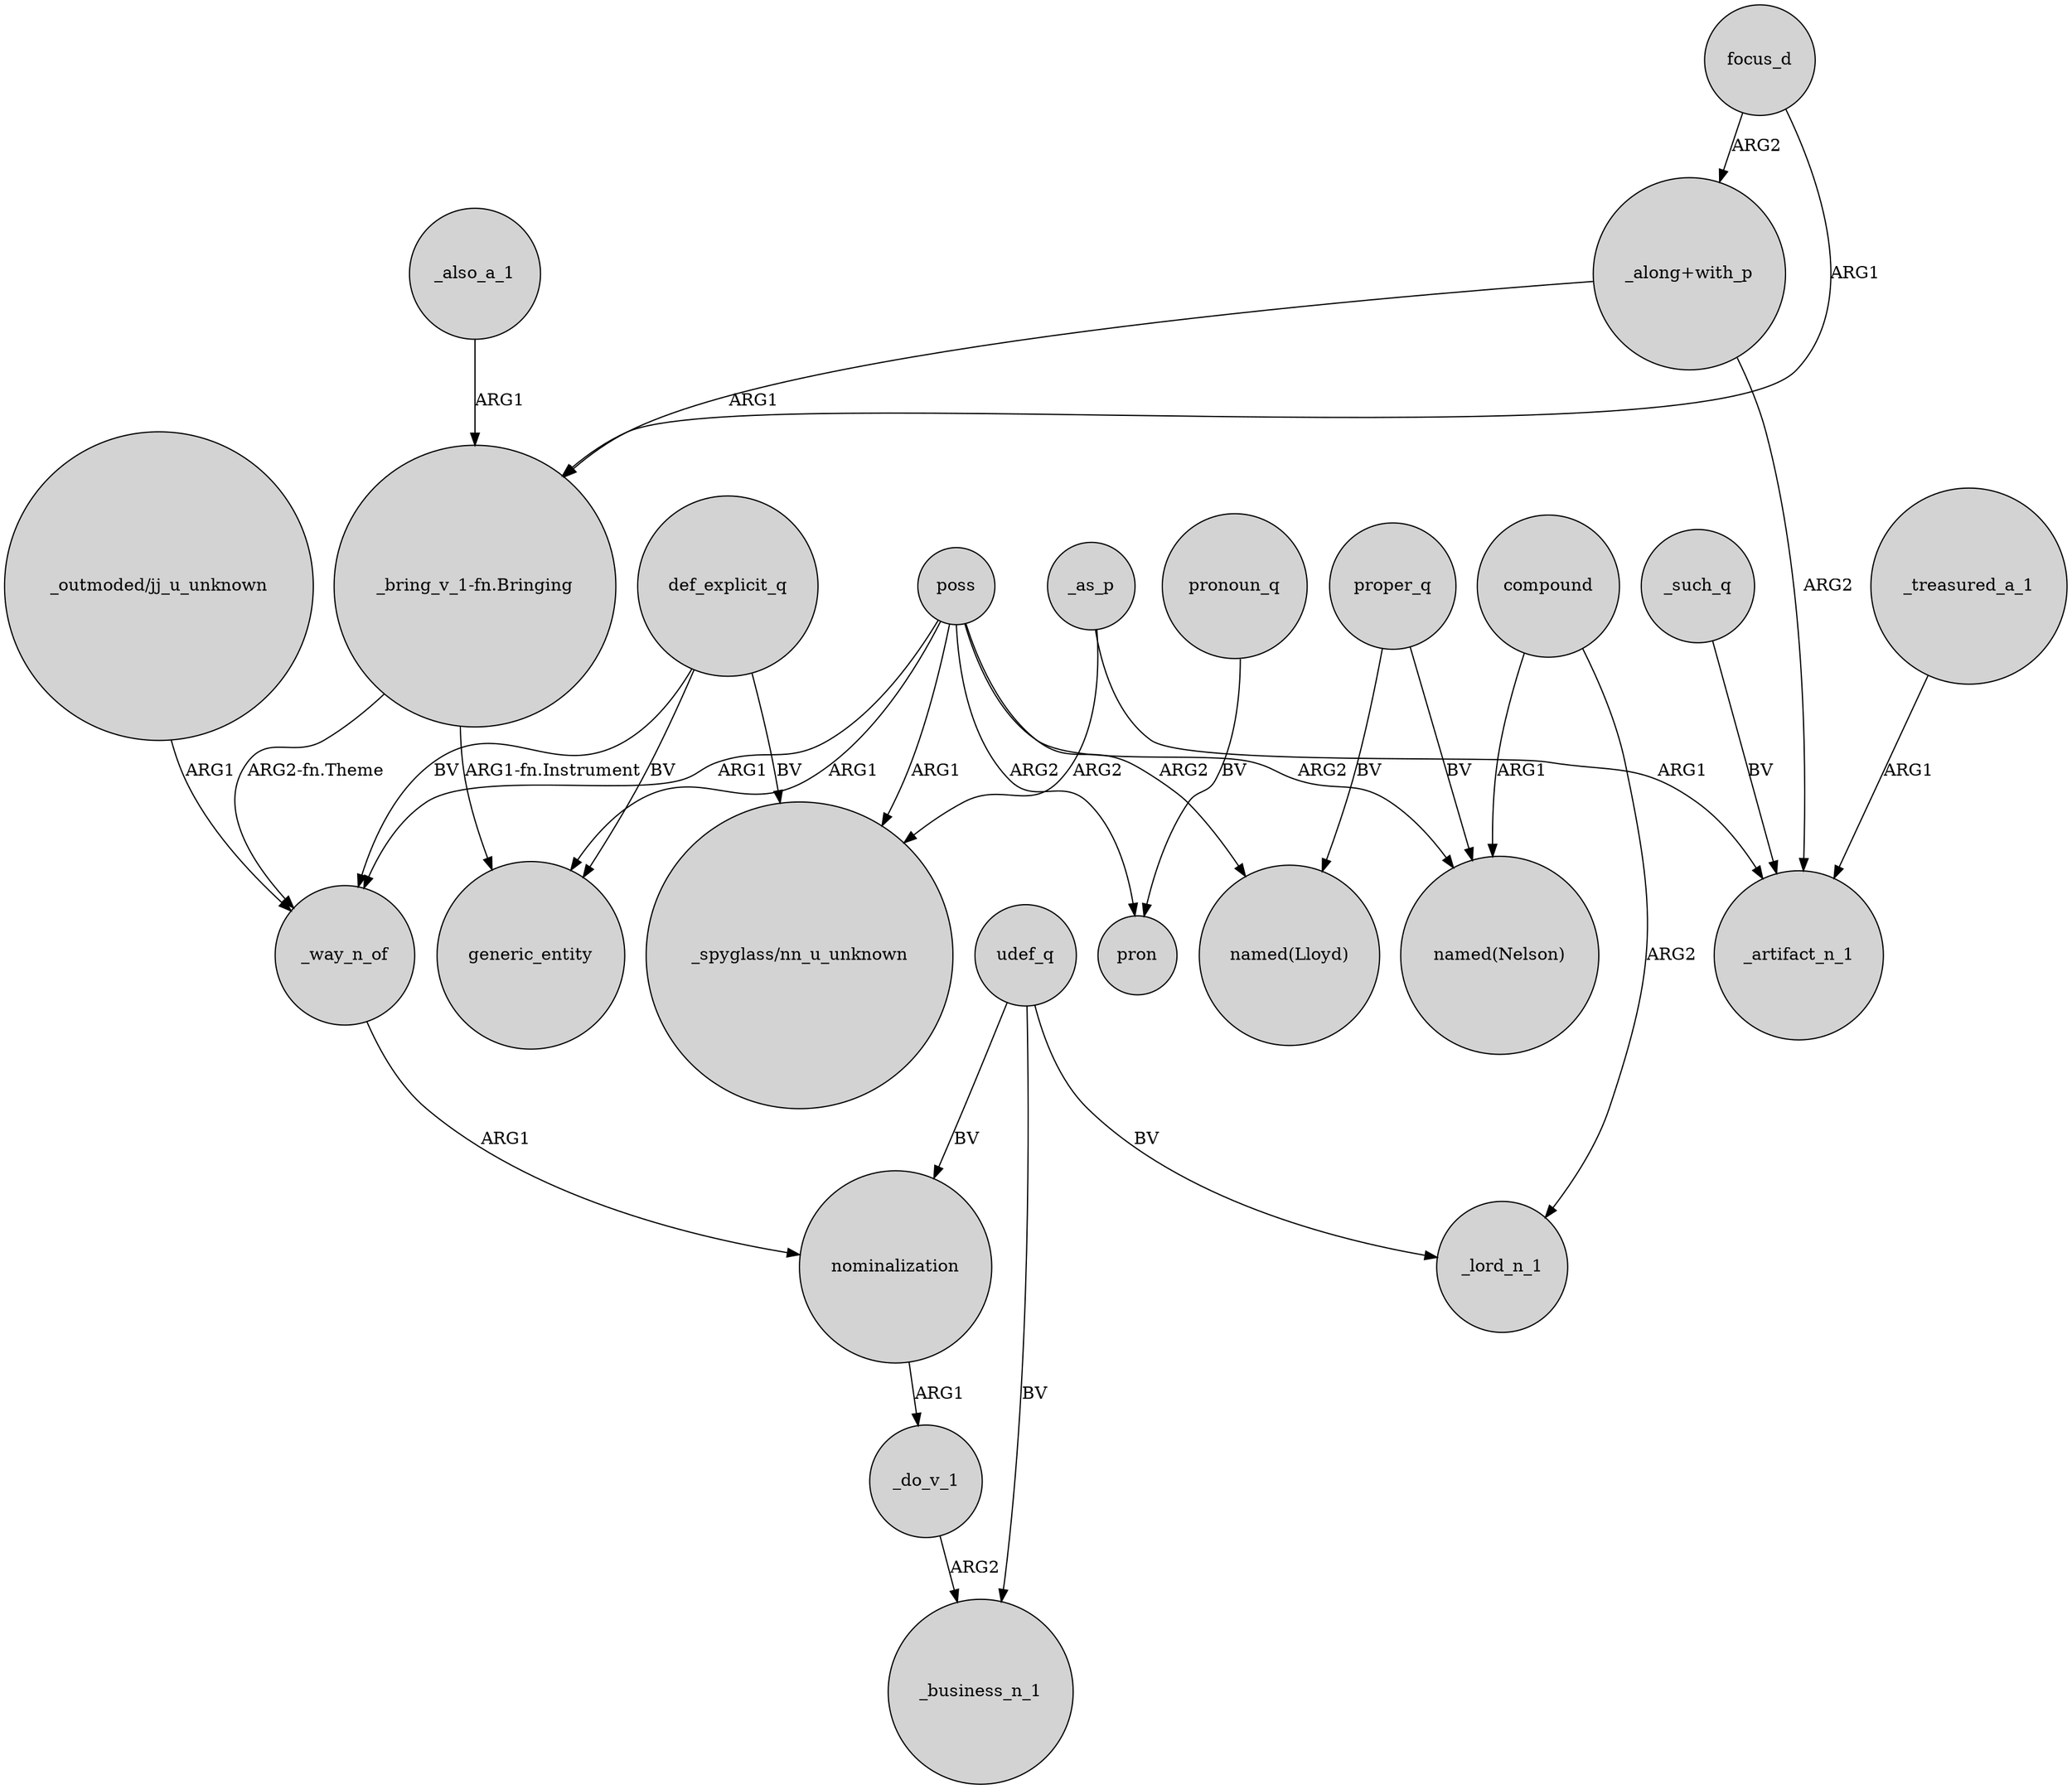 digraph {
	node [shape=circle style=filled]
	"_bring_v_1-fn.Bringing" -> generic_entity [label="ARG1-fn.Instrument"]
	poss -> "_spyglass/nn_u_unknown" [label=ARG1]
	poss -> generic_entity [label=ARG1]
	poss -> pron [label=ARG2]
	"_bring_v_1-fn.Bringing" -> _way_n_of [label="ARG2-fn.Theme"]
	poss -> "named(Nelson)" [label=ARG2]
	"_outmoded/jj_u_unknown" -> _way_n_of [label=ARG1]
	nominalization -> _do_v_1 [label=ARG1]
	poss -> _way_n_of [label=ARG1]
	def_explicit_q -> generic_entity [label=BV]
	compound -> _lord_n_1 [label=ARG2]
	compound -> "named(Nelson)" [label=ARG1]
	udef_q -> _lord_n_1 [label=BV]
	"_along+with_p" -> _artifact_n_1 [label=ARG2]
	focus_d -> "_along+with_p" [label=ARG2]
	proper_q -> "named(Lloyd)" [label=BV]
	pronoun_q -> pron [label=BV]
	def_explicit_q -> _way_n_of [label=BV]
	poss -> "named(Lloyd)" [label=ARG2]
	_as_p -> "_spyglass/nn_u_unknown" [label=ARG2]
	proper_q -> "named(Nelson)" [label=BV]
	_as_p -> _artifact_n_1 [label=ARG1]
	udef_q -> nominalization [label=BV]
	"_along+with_p" -> "_bring_v_1-fn.Bringing" [label=ARG1]
	_also_a_1 -> "_bring_v_1-fn.Bringing" [label=ARG1]
	_treasured_a_1 -> _artifact_n_1 [label=ARG1]
	_do_v_1 -> _business_n_1 [label=ARG2]
	_such_q -> _artifact_n_1 [label=BV]
	udef_q -> _business_n_1 [label=BV]
	focus_d -> "_bring_v_1-fn.Bringing" [label=ARG1]
	_way_n_of -> nominalization [label=ARG1]
	def_explicit_q -> "_spyglass/nn_u_unknown" [label=BV]
}
